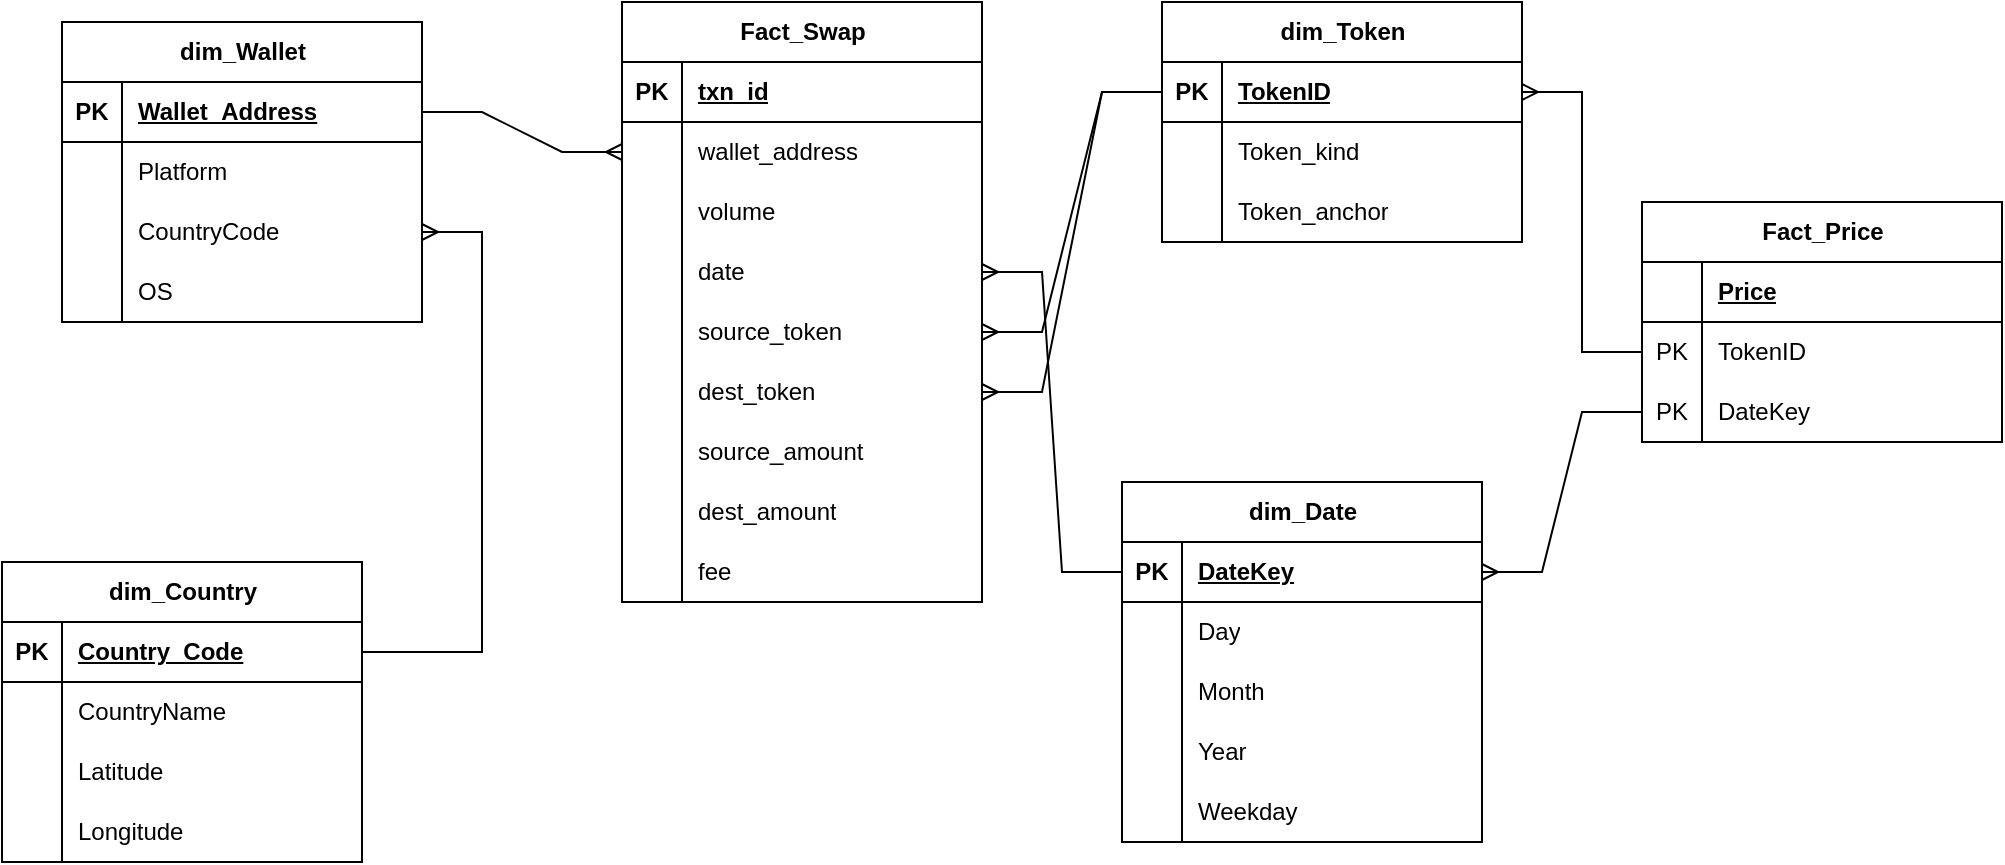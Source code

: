 <mxfile version="21.3.7" type="device">
  <diagram name="Page-1" id="kIX7xA6wdpN7Qqb42lFt">
    <mxGraphModel dx="1571" dy="764" grid="1" gridSize="10" guides="1" tooltips="1" connect="1" arrows="1" fold="1" page="1" pageScale="1" pageWidth="1654" pageHeight="1169" math="0" shadow="0">
      <root>
        <mxCell id="0" />
        <mxCell id="1" parent="0" />
        <mxCell id="F_thi-N3U8nayroEL4NZ-16" value="Fact_Swap" style="shape=table;startSize=30;container=1;collapsible=1;childLayout=tableLayout;fixedRows=1;rowLines=0;fontStyle=1;align=center;resizeLast=1;html=1;" parent="1" vertex="1">
          <mxGeometry x="600" y="230" width="180" height="300" as="geometry" />
        </mxCell>
        <mxCell id="F_thi-N3U8nayroEL4NZ-17" value="" style="shape=tableRow;horizontal=0;startSize=0;swimlaneHead=0;swimlaneBody=0;fillColor=none;collapsible=0;dropTarget=0;points=[[0,0.5],[1,0.5]];portConstraint=eastwest;top=0;left=0;right=0;bottom=1;" parent="F_thi-N3U8nayroEL4NZ-16" vertex="1">
          <mxGeometry y="30" width="180" height="30" as="geometry" />
        </mxCell>
        <mxCell id="F_thi-N3U8nayroEL4NZ-18" value="PK" style="shape=partialRectangle;connectable=0;fillColor=none;top=0;left=0;bottom=0;right=0;fontStyle=1;overflow=hidden;whiteSpace=wrap;html=1;" parent="F_thi-N3U8nayroEL4NZ-17" vertex="1">
          <mxGeometry width="30" height="30" as="geometry">
            <mxRectangle width="30" height="30" as="alternateBounds" />
          </mxGeometry>
        </mxCell>
        <mxCell id="F_thi-N3U8nayroEL4NZ-19" value="txn_id" style="shape=partialRectangle;connectable=0;fillColor=none;top=0;left=0;bottom=0;right=0;align=left;spacingLeft=6;fontStyle=5;overflow=hidden;whiteSpace=wrap;html=1;" parent="F_thi-N3U8nayroEL4NZ-17" vertex="1">
          <mxGeometry x="30" width="150" height="30" as="geometry">
            <mxRectangle width="150" height="30" as="alternateBounds" />
          </mxGeometry>
        </mxCell>
        <mxCell id="F_thi-N3U8nayroEL4NZ-106" value="" style="shape=tableRow;horizontal=0;startSize=0;swimlaneHead=0;swimlaneBody=0;fillColor=none;collapsible=0;dropTarget=0;points=[[0,0.5],[1,0.5]];portConstraint=eastwest;top=0;left=0;right=0;bottom=0;" parent="F_thi-N3U8nayroEL4NZ-16" vertex="1">
          <mxGeometry y="60" width="180" height="30" as="geometry" />
        </mxCell>
        <mxCell id="F_thi-N3U8nayroEL4NZ-107" value="" style="shape=partialRectangle;connectable=0;fillColor=none;top=0;left=0;bottom=0;right=0;editable=1;overflow=hidden;whiteSpace=wrap;html=1;" parent="F_thi-N3U8nayroEL4NZ-106" vertex="1">
          <mxGeometry width="30" height="30" as="geometry">
            <mxRectangle width="30" height="30" as="alternateBounds" />
          </mxGeometry>
        </mxCell>
        <mxCell id="F_thi-N3U8nayroEL4NZ-108" value="wallet_address" style="shape=partialRectangle;connectable=0;fillColor=none;top=0;left=0;bottom=0;right=0;align=left;spacingLeft=6;overflow=hidden;whiteSpace=wrap;html=1;" parent="F_thi-N3U8nayroEL4NZ-106" vertex="1">
          <mxGeometry x="30" width="150" height="30" as="geometry">
            <mxRectangle width="150" height="30" as="alternateBounds" />
          </mxGeometry>
        </mxCell>
        <mxCell id="F_thi-N3U8nayroEL4NZ-100" value="" style="shape=tableRow;horizontal=0;startSize=0;swimlaneHead=0;swimlaneBody=0;fillColor=none;collapsible=0;dropTarget=0;points=[[0,0.5],[1,0.5]];portConstraint=eastwest;top=0;left=0;right=0;bottom=0;" parent="F_thi-N3U8nayroEL4NZ-16" vertex="1">
          <mxGeometry y="90" width="180" height="30" as="geometry" />
        </mxCell>
        <mxCell id="F_thi-N3U8nayroEL4NZ-101" value="" style="shape=partialRectangle;connectable=0;fillColor=none;top=0;left=0;bottom=0;right=0;editable=1;overflow=hidden;whiteSpace=wrap;html=1;" parent="F_thi-N3U8nayroEL4NZ-100" vertex="1">
          <mxGeometry width="30" height="30" as="geometry">
            <mxRectangle width="30" height="30" as="alternateBounds" />
          </mxGeometry>
        </mxCell>
        <mxCell id="F_thi-N3U8nayroEL4NZ-102" value="volume" style="shape=partialRectangle;connectable=0;fillColor=none;top=0;left=0;bottom=0;right=0;align=left;spacingLeft=6;overflow=hidden;whiteSpace=wrap;html=1;" parent="F_thi-N3U8nayroEL4NZ-100" vertex="1">
          <mxGeometry x="30" width="150" height="30" as="geometry">
            <mxRectangle width="150" height="30" as="alternateBounds" />
          </mxGeometry>
        </mxCell>
        <mxCell id="F_thi-N3U8nayroEL4NZ-103" value="" style="shape=tableRow;horizontal=0;startSize=0;swimlaneHead=0;swimlaneBody=0;fillColor=none;collapsible=0;dropTarget=0;points=[[0,0.5],[1,0.5]];portConstraint=eastwest;top=0;left=0;right=0;bottom=0;" parent="F_thi-N3U8nayroEL4NZ-16" vertex="1">
          <mxGeometry y="120" width="180" height="30" as="geometry" />
        </mxCell>
        <mxCell id="F_thi-N3U8nayroEL4NZ-104" value="" style="shape=partialRectangle;connectable=0;fillColor=none;top=0;left=0;bottom=0;right=0;editable=1;overflow=hidden;whiteSpace=wrap;html=1;" parent="F_thi-N3U8nayroEL4NZ-103" vertex="1">
          <mxGeometry width="30" height="30" as="geometry">
            <mxRectangle width="30" height="30" as="alternateBounds" />
          </mxGeometry>
        </mxCell>
        <mxCell id="F_thi-N3U8nayroEL4NZ-105" value="date" style="shape=partialRectangle;connectable=0;fillColor=none;top=0;left=0;bottom=0;right=0;align=left;spacingLeft=6;overflow=hidden;whiteSpace=wrap;html=1;" parent="F_thi-N3U8nayroEL4NZ-103" vertex="1">
          <mxGeometry x="30" width="150" height="30" as="geometry">
            <mxRectangle width="150" height="30" as="alternateBounds" />
          </mxGeometry>
        </mxCell>
        <mxCell id="F_thi-N3U8nayroEL4NZ-20" value="" style="shape=tableRow;horizontal=0;startSize=0;swimlaneHead=0;swimlaneBody=0;fillColor=none;collapsible=0;dropTarget=0;points=[[0,0.5],[1,0.5]];portConstraint=eastwest;top=0;left=0;right=0;bottom=0;" parent="F_thi-N3U8nayroEL4NZ-16" vertex="1">
          <mxGeometry y="150" width="180" height="30" as="geometry" />
        </mxCell>
        <mxCell id="F_thi-N3U8nayroEL4NZ-21" value="" style="shape=partialRectangle;connectable=0;fillColor=none;top=0;left=0;bottom=0;right=0;editable=1;overflow=hidden;whiteSpace=wrap;html=1;" parent="F_thi-N3U8nayroEL4NZ-20" vertex="1">
          <mxGeometry width="30" height="30" as="geometry">
            <mxRectangle width="30" height="30" as="alternateBounds" />
          </mxGeometry>
        </mxCell>
        <mxCell id="F_thi-N3U8nayroEL4NZ-22" value="source_token" style="shape=partialRectangle;connectable=0;fillColor=none;top=0;left=0;bottom=0;right=0;align=left;spacingLeft=6;overflow=hidden;whiteSpace=wrap;html=1;" parent="F_thi-N3U8nayroEL4NZ-20" vertex="1">
          <mxGeometry x="30" width="150" height="30" as="geometry">
            <mxRectangle width="150" height="30" as="alternateBounds" />
          </mxGeometry>
        </mxCell>
        <mxCell id="F_thi-N3U8nayroEL4NZ-23" value="" style="shape=tableRow;horizontal=0;startSize=0;swimlaneHead=0;swimlaneBody=0;fillColor=none;collapsible=0;dropTarget=0;points=[[0,0.5],[1,0.5]];portConstraint=eastwest;top=0;left=0;right=0;bottom=0;" parent="F_thi-N3U8nayroEL4NZ-16" vertex="1">
          <mxGeometry y="180" width="180" height="30" as="geometry" />
        </mxCell>
        <mxCell id="F_thi-N3U8nayroEL4NZ-24" value="" style="shape=partialRectangle;connectable=0;fillColor=none;top=0;left=0;bottom=0;right=0;editable=1;overflow=hidden;whiteSpace=wrap;html=1;" parent="F_thi-N3U8nayroEL4NZ-23" vertex="1">
          <mxGeometry width="30" height="30" as="geometry">
            <mxRectangle width="30" height="30" as="alternateBounds" />
          </mxGeometry>
        </mxCell>
        <mxCell id="F_thi-N3U8nayroEL4NZ-25" value="dest_token" style="shape=partialRectangle;connectable=0;fillColor=none;top=0;left=0;bottom=0;right=0;align=left;spacingLeft=6;overflow=hidden;whiteSpace=wrap;html=1;" parent="F_thi-N3U8nayroEL4NZ-23" vertex="1">
          <mxGeometry x="30" width="150" height="30" as="geometry">
            <mxRectangle width="150" height="30" as="alternateBounds" />
          </mxGeometry>
        </mxCell>
        <mxCell id="F_thi-N3U8nayroEL4NZ-26" value="" style="shape=tableRow;horizontal=0;startSize=0;swimlaneHead=0;swimlaneBody=0;fillColor=none;collapsible=0;dropTarget=0;points=[[0,0.5],[1,0.5]];portConstraint=eastwest;top=0;left=0;right=0;bottom=0;" parent="F_thi-N3U8nayroEL4NZ-16" vertex="1">
          <mxGeometry y="210" width="180" height="30" as="geometry" />
        </mxCell>
        <mxCell id="F_thi-N3U8nayroEL4NZ-27" value="" style="shape=partialRectangle;connectable=0;fillColor=none;top=0;left=0;bottom=0;right=0;editable=1;overflow=hidden;whiteSpace=wrap;html=1;" parent="F_thi-N3U8nayroEL4NZ-26" vertex="1">
          <mxGeometry width="30" height="30" as="geometry">
            <mxRectangle width="30" height="30" as="alternateBounds" />
          </mxGeometry>
        </mxCell>
        <mxCell id="F_thi-N3U8nayroEL4NZ-28" value="source_amount" style="shape=partialRectangle;connectable=0;fillColor=none;top=0;left=0;bottom=0;right=0;align=left;spacingLeft=6;overflow=hidden;whiteSpace=wrap;html=1;" parent="F_thi-N3U8nayroEL4NZ-26" vertex="1">
          <mxGeometry x="30" width="150" height="30" as="geometry">
            <mxRectangle width="150" height="30" as="alternateBounds" />
          </mxGeometry>
        </mxCell>
        <mxCell id="F_thi-N3U8nayroEL4NZ-97" value="" style="shape=tableRow;horizontal=0;startSize=0;swimlaneHead=0;swimlaneBody=0;fillColor=none;collapsible=0;dropTarget=0;points=[[0,0.5],[1,0.5]];portConstraint=eastwest;top=0;left=0;right=0;bottom=0;" parent="F_thi-N3U8nayroEL4NZ-16" vertex="1">
          <mxGeometry y="240" width="180" height="30" as="geometry" />
        </mxCell>
        <mxCell id="F_thi-N3U8nayroEL4NZ-98" value="" style="shape=partialRectangle;connectable=0;fillColor=none;top=0;left=0;bottom=0;right=0;editable=1;overflow=hidden;whiteSpace=wrap;html=1;" parent="F_thi-N3U8nayroEL4NZ-97" vertex="1">
          <mxGeometry width="30" height="30" as="geometry">
            <mxRectangle width="30" height="30" as="alternateBounds" />
          </mxGeometry>
        </mxCell>
        <mxCell id="F_thi-N3U8nayroEL4NZ-99" value="dest_amount" style="shape=partialRectangle;connectable=0;fillColor=none;top=0;left=0;bottom=0;right=0;align=left;spacingLeft=6;overflow=hidden;whiteSpace=wrap;html=1;" parent="F_thi-N3U8nayroEL4NZ-97" vertex="1">
          <mxGeometry x="30" width="150" height="30" as="geometry">
            <mxRectangle width="150" height="30" as="alternateBounds" />
          </mxGeometry>
        </mxCell>
        <mxCell id="BnW8URiAsEnmIbUdbQsL-1" value="" style="shape=tableRow;horizontal=0;startSize=0;swimlaneHead=0;swimlaneBody=0;fillColor=none;collapsible=0;dropTarget=0;points=[[0,0.5],[1,0.5]];portConstraint=eastwest;top=0;left=0;right=0;bottom=0;" vertex="1" parent="F_thi-N3U8nayroEL4NZ-16">
          <mxGeometry y="270" width="180" height="30" as="geometry" />
        </mxCell>
        <mxCell id="BnW8URiAsEnmIbUdbQsL-2" value="" style="shape=partialRectangle;connectable=0;fillColor=none;top=0;left=0;bottom=0;right=0;editable=1;overflow=hidden;whiteSpace=wrap;html=1;" vertex="1" parent="BnW8URiAsEnmIbUdbQsL-1">
          <mxGeometry width="30" height="30" as="geometry">
            <mxRectangle width="30" height="30" as="alternateBounds" />
          </mxGeometry>
        </mxCell>
        <mxCell id="BnW8URiAsEnmIbUdbQsL-3" value="fee" style="shape=partialRectangle;connectable=0;fillColor=none;top=0;left=0;bottom=0;right=0;align=left;spacingLeft=6;overflow=hidden;whiteSpace=wrap;html=1;" vertex="1" parent="BnW8URiAsEnmIbUdbQsL-1">
          <mxGeometry x="30" width="150" height="30" as="geometry">
            <mxRectangle width="150" height="30" as="alternateBounds" />
          </mxGeometry>
        </mxCell>
        <mxCell id="F_thi-N3U8nayroEL4NZ-29" value="Fact_Price" style="shape=table;startSize=30;container=1;collapsible=1;childLayout=tableLayout;fixedRows=1;rowLines=0;fontStyle=1;align=center;resizeLast=1;html=1;" parent="1" vertex="1">
          <mxGeometry x="1110" y="330" width="180" height="120" as="geometry" />
        </mxCell>
        <mxCell id="F_thi-N3U8nayroEL4NZ-30" value="" style="shape=tableRow;horizontal=0;startSize=0;swimlaneHead=0;swimlaneBody=0;fillColor=none;collapsible=0;dropTarget=0;points=[[0,0.5],[1,0.5]];portConstraint=eastwest;top=0;left=0;right=0;bottom=1;" parent="F_thi-N3U8nayroEL4NZ-29" vertex="1">
          <mxGeometry y="30" width="180" height="30" as="geometry" />
        </mxCell>
        <mxCell id="F_thi-N3U8nayroEL4NZ-31" value="" style="shape=partialRectangle;connectable=0;fillColor=none;top=0;left=0;bottom=0;right=0;fontStyle=1;overflow=hidden;whiteSpace=wrap;html=1;" parent="F_thi-N3U8nayroEL4NZ-30" vertex="1">
          <mxGeometry width="30" height="30" as="geometry">
            <mxRectangle width="30" height="30" as="alternateBounds" />
          </mxGeometry>
        </mxCell>
        <mxCell id="F_thi-N3U8nayroEL4NZ-32" value="Price" style="shape=partialRectangle;connectable=0;fillColor=none;top=0;left=0;bottom=0;right=0;align=left;spacingLeft=6;fontStyle=5;overflow=hidden;whiteSpace=wrap;html=1;" parent="F_thi-N3U8nayroEL4NZ-30" vertex="1">
          <mxGeometry x="30" width="150" height="30" as="geometry">
            <mxRectangle width="150" height="30" as="alternateBounds" />
          </mxGeometry>
        </mxCell>
        <mxCell id="F_thi-N3U8nayroEL4NZ-33" value="" style="shape=tableRow;horizontal=0;startSize=0;swimlaneHead=0;swimlaneBody=0;fillColor=none;collapsible=0;dropTarget=0;points=[[0,0.5],[1,0.5]];portConstraint=eastwest;top=0;left=0;right=0;bottom=0;" parent="F_thi-N3U8nayroEL4NZ-29" vertex="1">
          <mxGeometry y="60" width="180" height="30" as="geometry" />
        </mxCell>
        <mxCell id="F_thi-N3U8nayroEL4NZ-34" value="PK" style="shape=partialRectangle;connectable=0;fillColor=none;top=0;left=0;bottom=0;right=0;editable=1;overflow=hidden;whiteSpace=wrap;html=1;" parent="F_thi-N3U8nayroEL4NZ-33" vertex="1">
          <mxGeometry width="30" height="30" as="geometry">
            <mxRectangle width="30" height="30" as="alternateBounds" />
          </mxGeometry>
        </mxCell>
        <mxCell id="F_thi-N3U8nayroEL4NZ-35" value="TokenID" style="shape=partialRectangle;connectable=0;fillColor=none;top=0;left=0;bottom=0;right=0;align=left;spacingLeft=6;overflow=hidden;whiteSpace=wrap;html=1;" parent="F_thi-N3U8nayroEL4NZ-33" vertex="1">
          <mxGeometry x="30" width="150" height="30" as="geometry">
            <mxRectangle width="150" height="30" as="alternateBounds" />
          </mxGeometry>
        </mxCell>
        <mxCell id="F_thi-N3U8nayroEL4NZ-36" value="" style="shape=tableRow;horizontal=0;startSize=0;swimlaneHead=0;swimlaneBody=0;fillColor=none;collapsible=0;dropTarget=0;points=[[0,0.5],[1,0.5]];portConstraint=eastwest;top=0;left=0;right=0;bottom=0;" parent="F_thi-N3U8nayroEL4NZ-29" vertex="1">
          <mxGeometry y="90" width="180" height="30" as="geometry" />
        </mxCell>
        <mxCell id="F_thi-N3U8nayroEL4NZ-37" value="PK" style="shape=partialRectangle;connectable=0;fillColor=none;top=0;left=0;bottom=0;right=0;editable=1;overflow=hidden;whiteSpace=wrap;html=1;" parent="F_thi-N3U8nayroEL4NZ-36" vertex="1">
          <mxGeometry width="30" height="30" as="geometry">
            <mxRectangle width="30" height="30" as="alternateBounds" />
          </mxGeometry>
        </mxCell>
        <mxCell id="F_thi-N3U8nayroEL4NZ-38" value="DateKey" style="shape=partialRectangle;connectable=0;fillColor=none;top=0;left=0;bottom=0;right=0;align=left;spacingLeft=6;overflow=hidden;whiteSpace=wrap;html=1;" parent="F_thi-N3U8nayroEL4NZ-36" vertex="1">
          <mxGeometry x="30" width="150" height="30" as="geometry">
            <mxRectangle width="150" height="30" as="alternateBounds" />
          </mxGeometry>
        </mxCell>
        <mxCell id="F_thi-N3U8nayroEL4NZ-42" value="dim_Wallet" style="shape=table;startSize=30;container=1;collapsible=1;childLayout=tableLayout;fixedRows=1;rowLines=0;fontStyle=1;align=center;resizeLast=1;html=1;" parent="1" vertex="1">
          <mxGeometry x="320" y="240" width="180" height="150" as="geometry" />
        </mxCell>
        <mxCell id="F_thi-N3U8nayroEL4NZ-43" value="" style="shape=tableRow;horizontal=0;startSize=0;swimlaneHead=0;swimlaneBody=0;fillColor=none;collapsible=0;dropTarget=0;points=[[0,0.5],[1,0.5]];portConstraint=eastwest;top=0;left=0;right=0;bottom=1;" parent="F_thi-N3U8nayroEL4NZ-42" vertex="1">
          <mxGeometry y="30" width="180" height="30" as="geometry" />
        </mxCell>
        <mxCell id="F_thi-N3U8nayroEL4NZ-44" value="PK" style="shape=partialRectangle;connectable=0;fillColor=none;top=0;left=0;bottom=0;right=0;fontStyle=1;overflow=hidden;whiteSpace=wrap;html=1;" parent="F_thi-N3U8nayroEL4NZ-43" vertex="1">
          <mxGeometry width="30" height="30" as="geometry">
            <mxRectangle width="30" height="30" as="alternateBounds" />
          </mxGeometry>
        </mxCell>
        <mxCell id="F_thi-N3U8nayroEL4NZ-45" value="Wallet_Address" style="shape=partialRectangle;connectable=0;fillColor=none;top=0;left=0;bottom=0;right=0;align=left;spacingLeft=6;fontStyle=5;overflow=hidden;whiteSpace=wrap;html=1;" parent="F_thi-N3U8nayroEL4NZ-43" vertex="1">
          <mxGeometry x="30" width="150" height="30" as="geometry">
            <mxRectangle width="150" height="30" as="alternateBounds" />
          </mxGeometry>
        </mxCell>
        <mxCell id="F_thi-N3U8nayroEL4NZ-46" value="" style="shape=tableRow;horizontal=0;startSize=0;swimlaneHead=0;swimlaneBody=0;fillColor=none;collapsible=0;dropTarget=0;points=[[0,0.5],[1,0.5]];portConstraint=eastwest;top=0;left=0;right=0;bottom=0;" parent="F_thi-N3U8nayroEL4NZ-42" vertex="1">
          <mxGeometry y="60" width="180" height="30" as="geometry" />
        </mxCell>
        <mxCell id="F_thi-N3U8nayroEL4NZ-47" value="" style="shape=partialRectangle;connectable=0;fillColor=none;top=0;left=0;bottom=0;right=0;editable=1;overflow=hidden;whiteSpace=wrap;html=1;" parent="F_thi-N3U8nayroEL4NZ-46" vertex="1">
          <mxGeometry width="30" height="30" as="geometry">
            <mxRectangle width="30" height="30" as="alternateBounds" />
          </mxGeometry>
        </mxCell>
        <mxCell id="F_thi-N3U8nayroEL4NZ-48" value="Platform" style="shape=partialRectangle;connectable=0;fillColor=none;top=0;left=0;bottom=0;right=0;align=left;spacingLeft=6;overflow=hidden;whiteSpace=wrap;html=1;" parent="F_thi-N3U8nayroEL4NZ-46" vertex="1">
          <mxGeometry x="30" width="150" height="30" as="geometry">
            <mxRectangle width="150" height="30" as="alternateBounds" />
          </mxGeometry>
        </mxCell>
        <mxCell id="F_thi-N3U8nayroEL4NZ-49" value="" style="shape=tableRow;horizontal=0;startSize=0;swimlaneHead=0;swimlaneBody=0;fillColor=none;collapsible=0;dropTarget=0;points=[[0,0.5],[1,0.5]];portConstraint=eastwest;top=0;left=0;right=0;bottom=0;" parent="F_thi-N3U8nayroEL4NZ-42" vertex="1">
          <mxGeometry y="90" width="180" height="30" as="geometry" />
        </mxCell>
        <mxCell id="F_thi-N3U8nayroEL4NZ-50" value="" style="shape=partialRectangle;connectable=0;fillColor=none;top=0;left=0;bottom=0;right=0;editable=1;overflow=hidden;whiteSpace=wrap;html=1;" parent="F_thi-N3U8nayroEL4NZ-49" vertex="1">
          <mxGeometry width="30" height="30" as="geometry">
            <mxRectangle width="30" height="30" as="alternateBounds" />
          </mxGeometry>
        </mxCell>
        <mxCell id="F_thi-N3U8nayroEL4NZ-51" value="CountryCode" style="shape=partialRectangle;connectable=0;fillColor=none;top=0;left=0;bottom=0;right=0;align=left;spacingLeft=6;overflow=hidden;whiteSpace=wrap;html=1;" parent="F_thi-N3U8nayroEL4NZ-49" vertex="1">
          <mxGeometry x="30" width="150" height="30" as="geometry">
            <mxRectangle width="150" height="30" as="alternateBounds" />
          </mxGeometry>
        </mxCell>
        <mxCell id="F_thi-N3U8nayroEL4NZ-52" value="" style="shape=tableRow;horizontal=0;startSize=0;swimlaneHead=0;swimlaneBody=0;fillColor=none;collapsible=0;dropTarget=0;points=[[0,0.5],[1,0.5]];portConstraint=eastwest;top=0;left=0;right=0;bottom=0;" parent="F_thi-N3U8nayroEL4NZ-42" vertex="1">
          <mxGeometry y="120" width="180" height="30" as="geometry" />
        </mxCell>
        <mxCell id="F_thi-N3U8nayroEL4NZ-53" value="" style="shape=partialRectangle;connectable=0;fillColor=none;top=0;left=0;bottom=0;right=0;editable=1;overflow=hidden;whiteSpace=wrap;html=1;" parent="F_thi-N3U8nayroEL4NZ-52" vertex="1">
          <mxGeometry width="30" height="30" as="geometry">
            <mxRectangle width="30" height="30" as="alternateBounds" />
          </mxGeometry>
        </mxCell>
        <mxCell id="F_thi-N3U8nayroEL4NZ-54" value="OS" style="shape=partialRectangle;connectable=0;fillColor=none;top=0;left=0;bottom=0;right=0;align=left;spacingLeft=6;overflow=hidden;whiteSpace=wrap;html=1;" parent="F_thi-N3U8nayroEL4NZ-52" vertex="1">
          <mxGeometry x="30" width="150" height="30" as="geometry">
            <mxRectangle width="150" height="30" as="alternateBounds" />
          </mxGeometry>
        </mxCell>
        <mxCell id="F_thi-N3U8nayroEL4NZ-55" value="dim_Date" style="shape=table;startSize=30;container=1;collapsible=1;childLayout=tableLayout;fixedRows=1;rowLines=0;fontStyle=1;align=center;resizeLast=1;html=1;" parent="1" vertex="1">
          <mxGeometry x="850" y="470" width="180" height="180" as="geometry" />
        </mxCell>
        <mxCell id="F_thi-N3U8nayroEL4NZ-56" value="" style="shape=tableRow;horizontal=0;startSize=0;swimlaneHead=0;swimlaneBody=0;fillColor=none;collapsible=0;dropTarget=0;points=[[0,0.5],[1,0.5]];portConstraint=eastwest;top=0;left=0;right=0;bottom=1;" parent="F_thi-N3U8nayroEL4NZ-55" vertex="1">
          <mxGeometry y="30" width="180" height="30" as="geometry" />
        </mxCell>
        <mxCell id="F_thi-N3U8nayroEL4NZ-57" value="PK" style="shape=partialRectangle;connectable=0;fillColor=none;top=0;left=0;bottom=0;right=0;fontStyle=1;overflow=hidden;whiteSpace=wrap;html=1;" parent="F_thi-N3U8nayroEL4NZ-56" vertex="1">
          <mxGeometry width="30" height="30" as="geometry">
            <mxRectangle width="30" height="30" as="alternateBounds" />
          </mxGeometry>
        </mxCell>
        <mxCell id="F_thi-N3U8nayroEL4NZ-58" value="DateKey" style="shape=partialRectangle;connectable=0;fillColor=none;top=0;left=0;bottom=0;right=0;align=left;spacingLeft=6;fontStyle=5;overflow=hidden;whiteSpace=wrap;html=1;" parent="F_thi-N3U8nayroEL4NZ-56" vertex="1">
          <mxGeometry x="30" width="150" height="30" as="geometry">
            <mxRectangle width="150" height="30" as="alternateBounds" />
          </mxGeometry>
        </mxCell>
        <mxCell id="F_thi-N3U8nayroEL4NZ-59" value="" style="shape=tableRow;horizontal=0;startSize=0;swimlaneHead=0;swimlaneBody=0;fillColor=none;collapsible=0;dropTarget=0;points=[[0,0.5],[1,0.5]];portConstraint=eastwest;top=0;left=0;right=0;bottom=0;" parent="F_thi-N3U8nayroEL4NZ-55" vertex="1">
          <mxGeometry y="60" width="180" height="30" as="geometry" />
        </mxCell>
        <mxCell id="F_thi-N3U8nayroEL4NZ-60" value="" style="shape=partialRectangle;connectable=0;fillColor=none;top=0;left=0;bottom=0;right=0;editable=1;overflow=hidden;whiteSpace=wrap;html=1;" parent="F_thi-N3U8nayroEL4NZ-59" vertex="1">
          <mxGeometry width="30" height="30" as="geometry">
            <mxRectangle width="30" height="30" as="alternateBounds" />
          </mxGeometry>
        </mxCell>
        <mxCell id="F_thi-N3U8nayroEL4NZ-61" value="Day" style="shape=partialRectangle;connectable=0;fillColor=none;top=0;left=0;bottom=0;right=0;align=left;spacingLeft=6;overflow=hidden;whiteSpace=wrap;html=1;" parent="F_thi-N3U8nayroEL4NZ-59" vertex="1">
          <mxGeometry x="30" width="150" height="30" as="geometry">
            <mxRectangle width="150" height="30" as="alternateBounds" />
          </mxGeometry>
        </mxCell>
        <mxCell id="F_thi-N3U8nayroEL4NZ-62" value="" style="shape=tableRow;horizontal=0;startSize=0;swimlaneHead=0;swimlaneBody=0;fillColor=none;collapsible=0;dropTarget=0;points=[[0,0.5],[1,0.5]];portConstraint=eastwest;top=0;left=0;right=0;bottom=0;" parent="F_thi-N3U8nayroEL4NZ-55" vertex="1">
          <mxGeometry y="90" width="180" height="30" as="geometry" />
        </mxCell>
        <mxCell id="F_thi-N3U8nayroEL4NZ-63" value="" style="shape=partialRectangle;connectable=0;fillColor=none;top=0;left=0;bottom=0;right=0;editable=1;overflow=hidden;whiteSpace=wrap;html=1;" parent="F_thi-N3U8nayroEL4NZ-62" vertex="1">
          <mxGeometry width="30" height="30" as="geometry">
            <mxRectangle width="30" height="30" as="alternateBounds" />
          </mxGeometry>
        </mxCell>
        <mxCell id="F_thi-N3U8nayroEL4NZ-64" value="Month" style="shape=partialRectangle;connectable=0;fillColor=none;top=0;left=0;bottom=0;right=0;align=left;spacingLeft=6;overflow=hidden;whiteSpace=wrap;html=1;" parent="F_thi-N3U8nayroEL4NZ-62" vertex="1">
          <mxGeometry x="30" width="150" height="30" as="geometry">
            <mxRectangle width="150" height="30" as="alternateBounds" />
          </mxGeometry>
        </mxCell>
        <mxCell id="F_thi-N3U8nayroEL4NZ-65" value="" style="shape=tableRow;horizontal=0;startSize=0;swimlaneHead=0;swimlaneBody=0;fillColor=none;collapsible=0;dropTarget=0;points=[[0,0.5],[1,0.5]];portConstraint=eastwest;top=0;left=0;right=0;bottom=0;" parent="F_thi-N3U8nayroEL4NZ-55" vertex="1">
          <mxGeometry y="120" width="180" height="30" as="geometry" />
        </mxCell>
        <mxCell id="F_thi-N3U8nayroEL4NZ-66" value="" style="shape=partialRectangle;connectable=0;fillColor=none;top=0;left=0;bottom=0;right=0;editable=1;overflow=hidden;whiteSpace=wrap;html=1;" parent="F_thi-N3U8nayroEL4NZ-65" vertex="1">
          <mxGeometry width="30" height="30" as="geometry">
            <mxRectangle width="30" height="30" as="alternateBounds" />
          </mxGeometry>
        </mxCell>
        <mxCell id="F_thi-N3U8nayroEL4NZ-67" value="Year" style="shape=partialRectangle;connectable=0;fillColor=none;top=0;left=0;bottom=0;right=0;align=left;spacingLeft=6;overflow=hidden;whiteSpace=wrap;html=1;" parent="F_thi-N3U8nayroEL4NZ-65" vertex="1">
          <mxGeometry x="30" width="150" height="30" as="geometry">
            <mxRectangle width="150" height="30" as="alternateBounds" />
          </mxGeometry>
        </mxCell>
        <mxCell id="F_thi-N3U8nayroEL4NZ-81" value="" style="shape=tableRow;horizontal=0;startSize=0;swimlaneHead=0;swimlaneBody=0;fillColor=none;collapsible=0;dropTarget=0;points=[[0,0.5],[1,0.5]];portConstraint=eastwest;top=0;left=0;right=0;bottom=0;" parent="F_thi-N3U8nayroEL4NZ-55" vertex="1">
          <mxGeometry y="150" width="180" height="30" as="geometry" />
        </mxCell>
        <mxCell id="F_thi-N3U8nayroEL4NZ-82" value="" style="shape=partialRectangle;connectable=0;fillColor=none;top=0;left=0;bottom=0;right=0;editable=1;overflow=hidden;whiteSpace=wrap;html=1;" parent="F_thi-N3U8nayroEL4NZ-81" vertex="1">
          <mxGeometry width="30" height="30" as="geometry">
            <mxRectangle width="30" height="30" as="alternateBounds" />
          </mxGeometry>
        </mxCell>
        <mxCell id="F_thi-N3U8nayroEL4NZ-83" value="Weekday" style="shape=partialRectangle;connectable=0;fillColor=none;top=0;left=0;bottom=0;right=0;align=left;spacingLeft=6;overflow=hidden;whiteSpace=wrap;html=1;" parent="F_thi-N3U8nayroEL4NZ-81" vertex="1">
          <mxGeometry x="30" width="150" height="30" as="geometry">
            <mxRectangle width="150" height="30" as="alternateBounds" />
          </mxGeometry>
        </mxCell>
        <mxCell id="F_thi-N3U8nayroEL4NZ-68" value="dim_Token" style="shape=table;startSize=30;container=1;collapsible=1;childLayout=tableLayout;fixedRows=1;rowLines=0;fontStyle=1;align=center;resizeLast=1;html=1;" parent="1" vertex="1">
          <mxGeometry x="870" y="230" width="180" height="120" as="geometry" />
        </mxCell>
        <mxCell id="F_thi-N3U8nayroEL4NZ-69" value="" style="shape=tableRow;horizontal=0;startSize=0;swimlaneHead=0;swimlaneBody=0;fillColor=none;collapsible=0;dropTarget=0;points=[[0,0.5],[1,0.5]];portConstraint=eastwest;top=0;left=0;right=0;bottom=1;" parent="F_thi-N3U8nayroEL4NZ-68" vertex="1">
          <mxGeometry y="30" width="180" height="30" as="geometry" />
        </mxCell>
        <mxCell id="F_thi-N3U8nayroEL4NZ-70" value="PK" style="shape=partialRectangle;connectable=0;fillColor=none;top=0;left=0;bottom=0;right=0;fontStyle=1;overflow=hidden;whiteSpace=wrap;html=1;" parent="F_thi-N3U8nayroEL4NZ-69" vertex="1">
          <mxGeometry width="30" height="30" as="geometry">
            <mxRectangle width="30" height="30" as="alternateBounds" />
          </mxGeometry>
        </mxCell>
        <mxCell id="F_thi-N3U8nayroEL4NZ-71" value="TokenID" style="shape=partialRectangle;connectable=0;fillColor=none;top=0;left=0;bottom=0;right=0;align=left;spacingLeft=6;fontStyle=5;overflow=hidden;whiteSpace=wrap;html=1;" parent="F_thi-N3U8nayroEL4NZ-69" vertex="1">
          <mxGeometry x="30" width="150" height="30" as="geometry">
            <mxRectangle width="150" height="30" as="alternateBounds" />
          </mxGeometry>
        </mxCell>
        <mxCell id="F_thi-N3U8nayroEL4NZ-72" value="" style="shape=tableRow;horizontal=0;startSize=0;swimlaneHead=0;swimlaneBody=0;fillColor=none;collapsible=0;dropTarget=0;points=[[0,0.5],[1,0.5]];portConstraint=eastwest;top=0;left=0;right=0;bottom=0;" parent="F_thi-N3U8nayroEL4NZ-68" vertex="1">
          <mxGeometry y="60" width="180" height="30" as="geometry" />
        </mxCell>
        <mxCell id="F_thi-N3U8nayroEL4NZ-73" value="" style="shape=partialRectangle;connectable=0;fillColor=none;top=0;left=0;bottom=0;right=0;editable=1;overflow=hidden;whiteSpace=wrap;html=1;" parent="F_thi-N3U8nayroEL4NZ-72" vertex="1">
          <mxGeometry width="30" height="30" as="geometry">
            <mxRectangle width="30" height="30" as="alternateBounds" />
          </mxGeometry>
        </mxCell>
        <mxCell id="F_thi-N3U8nayroEL4NZ-74" value="Token_kind" style="shape=partialRectangle;connectable=0;fillColor=none;top=0;left=0;bottom=0;right=0;align=left;spacingLeft=6;overflow=hidden;whiteSpace=wrap;html=1;" parent="F_thi-N3U8nayroEL4NZ-72" vertex="1">
          <mxGeometry x="30" width="150" height="30" as="geometry">
            <mxRectangle width="150" height="30" as="alternateBounds" />
          </mxGeometry>
        </mxCell>
        <mxCell id="F_thi-N3U8nayroEL4NZ-75" value="" style="shape=tableRow;horizontal=0;startSize=0;swimlaneHead=0;swimlaneBody=0;fillColor=none;collapsible=0;dropTarget=0;points=[[0,0.5],[1,0.5]];portConstraint=eastwest;top=0;left=0;right=0;bottom=0;" parent="F_thi-N3U8nayroEL4NZ-68" vertex="1">
          <mxGeometry y="90" width="180" height="30" as="geometry" />
        </mxCell>
        <mxCell id="F_thi-N3U8nayroEL4NZ-76" value="" style="shape=partialRectangle;connectable=0;fillColor=none;top=0;left=0;bottom=0;right=0;editable=1;overflow=hidden;whiteSpace=wrap;html=1;" parent="F_thi-N3U8nayroEL4NZ-75" vertex="1">
          <mxGeometry width="30" height="30" as="geometry">
            <mxRectangle width="30" height="30" as="alternateBounds" />
          </mxGeometry>
        </mxCell>
        <mxCell id="F_thi-N3U8nayroEL4NZ-77" value="Token_anchor" style="shape=partialRectangle;connectable=0;fillColor=none;top=0;left=0;bottom=0;right=0;align=left;spacingLeft=6;overflow=hidden;whiteSpace=wrap;html=1;" parent="F_thi-N3U8nayroEL4NZ-75" vertex="1">
          <mxGeometry x="30" width="150" height="30" as="geometry">
            <mxRectangle width="150" height="30" as="alternateBounds" />
          </mxGeometry>
        </mxCell>
        <mxCell id="F_thi-N3U8nayroEL4NZ-84" value="dim_Country" style="shape=table;startSize=30;container=1;collapsible=1;childLayout=tableLayout;fixedRows=1;rowLines=0;fontStyle=1;align=center;resizeLast=1;html=1;" parent="1" vertex="1">
          <mxGeometry x="290" y="510" width="180" height="150" as="geometry" />
        </mxCell>
        <mxCell id="F_thi-N3U8nayroEL4NZ-85" value="" style="shape=tableRow;horizontal=0;startSize=0;swimlaneHead=0;swimlaneBody=0;fillColor=none;collapsible=0;dropTarget=0;points=[[0,0.5],[1,0.5]];portConstraint=eastwest;top=0;left=0;right=0;bottom=1;" parent="F_thi-N3U8nayroEL4NZ-84" vertex="1">
          <mxGeometry y="30" width="180" height="30" as="geometry" />
        </mxCell>
        <mxCell id="F_thi-N3U8nayroEL4NZ-86" value="PK" style="shape=partialRectangle;connectable=0;fillColor=none;top=0;left=0;bottom=0;right=0;fontStyle=1;overflow=hidden;whiteSpace=wrap;html=1;" parent="F_thi-N3U8nayroEL4NZ-85" vertex="1">
          <mxGeometry width="30" height="30" as="geometry">
            <mxRectangle width="30" height="30" as="alternateBounds" />
          </mxGeometry>
        </mxCell>
        <mxCell id="F_thi-N3U8nayroEL4NZ-87" value="Country_Code" style="shape=partialRectangle;connectable=0;fillColor=none;top=0;left=0;bottom=0;right=0;align=left;spacingLeft=6;fontStyle=5;overflow=hidden;whiteSpace=wrap;html=1;" parent="F_thi-N3U8nayroEL4NZ-85" vertex="1">
          <mxGeometry x="30" width="150" height="30" as="geometry">
            <mxRectangle width="150" height="30" as="alternateBounds" />
          </mxGeometry>
        </mxCell>
        <mxCell id="F_thi-N3U8nayroEL4NZ-88" value="" style="shape=tableRow;horizontal=0;startSize=0;swimlaneHead=0;swimlaneBody=0;fillColor=none;collapsible=0;dropTarget=0;points=[[0,0.5],[1,0.5]];portConstraint=eastwest;top=0;left=0;right=0;bottom=0;" parent="F_thi-N3U8nayroEL4NZ-84" vertex="1">
          <mxGeometry y="60" width="180" height="30" as="geometry" />
        </mxCell>
        <mxCell id="F_thi-N3U8nayroEL4NZ-89" value="" style="shape=partialRectangle;connectable=0;fillColor=none;top=0;left=0;bottom=0;right=0;editable=1;overflow=hidden;whiteSpace=wrap;html=1;" parent="F_thi-N3U8nayroEL4NZ-88" vertex="1">
          <mxGeometry width="30" height="30" as="geometry">
            <mxRectangle width="30" height="30" as="alternateBounds" />
          </mxGeometry>
        </mxCell>
        <mxCell id="F_thi-N3U8nayroEL4NZ-90" value="CountryName" style="shape=partialRectangle;connectable=0;fillColor=none;top=0;left=0;bottom=0;right=0;align=left;spacingLeft=6;overflow=hidden;whiteSpace=wrap;html=1;" parent="F_thi-N3U8nayroEL4NZ-88" vertex="1">
          <mxGeometry x="30" width="150" height="30" as="geometry">
            <mxRectangle width="150" height="30" as="alternateBounds" />
          </mxGeometry>
        </mxCell>
        <mxCell id="F_thi-N3U8nayroEL4NZ-91" value="" style="shape=tableRow;horizontal=0;startSize=0;swimlaneHead=0;swimlaneBody=0;fillColor=none;collapsible=0;dropTarget=0;points=[[0,0.5],[1,0.5]];portConstraint=eastwest;top=0;left=0;right=0;bottom=0;" parent="F_thi-N3U8nayroEL4NZ-84" vertex="1">
          <mxGeometry y="90" width="180" height="30" as="geometry" />
        </mxCell>
        <mxCell id="F_thi-N3U8nayroEL4NZ-92" value="" style="shape=partialRectangle;connectable=0;fillColor=none;top=0;left=0;bottom=0;right=0;editable=1;overflow=hidden;whiteSpace=wrap;html=1;" parent="F_thi-N3U8nayroEL4NZ-91" vertex="1">
          <mxGeometry width="30" height="30" as="geometry">
            <mxRectangle width="30" height="30" as="alternateBounds" />
          </mxGeometry>
        </mxCell>
        <mxCell id="F_thi-N3U8nayroEL4NZ-93" value="Latitude" style="shape=partialRectangle;connectable=0;fillColor=none;top=0;left=0;bottom=0;right=0;align=left;spacingLeft=6;overflow=hidden;whiteSpace=wrap;html=1;" parent="F_thi-N3U8nayroEL4NZ-91" vertex="1">
          <mxGeometry x="30" width="150" height="30" as="geometry">
            <mxRectangle width="150" height="30" as="alternateBounds" />
          </mxGeometry>
        </mxCell>
        <mxCell id="F_thi-N3U8nayroEL4NZ-94" value="" style="shape=tableRow;horizontal=0;startSize=0;swimlaneHead=0;swimlaneBody=0;fillColor=none;collapsible=0;dropTarget=0;points=[[0,0.5],[1,0.5]];portConstraint=eastwest;top=0;left=0;right=0;bottom=0;" parent="F_thi-N3U8nayroEL4NZ-84" vertex="1">
          <mxGeometry y="120" width="180" height="30" as="geometry" />
        </mxCell>
        <mxCell id="F_thi-N3U8nayroEL4NZ-95" value="" style="shape=partialRectangle;connectable=0;fillColor=none;top=0;left=0;bottom=0;right=0;editable=1;overflow=hidden;whiteSpace=wrap;html=1;" parent="F_thi-N3U8nayroEL4NZ-94" vertex="1">
          <mxGeometry width="30" height="30" as="geometry">
            <mxRectangle width="30" height="30" as="alternateBounds" />
          </mxGeometry>
        </mxCell>
        <mxCell id="F_thi-N3U8nayroEL4NZ-96" value="Longitude" style="shape=partialRectangle;connectable=0;fillColor=none;top=0;left=0;bottom=0;right=0;align=left;spacingLeft=6;overflow=hidden;whiteSpace=wrap;html=1;" parent="F_thi-N3U8nayroEL4NZ-94" vertex="1">
          <mxGeometry x="30" width="150" height="30" as="geometry">
            <mxRectangle width="150" height="30" as="alternateBounds" />
          </mxGeometry>
        </mxCell>
        <mxCell id="F_thi-N3U8nayroEL4NZ-115" value="" style="edgeStyle=entityRelationEdgeStyle;fontSize=12;html=1;endArrow=ERmany;rounded=0;" parent="1" source="F_thi-N3U8nayroEL4NZ-43" target="F_thi-N3U8nayroEL4NZ-106" edge="1">
          <mxGeometry width="100" height="100" relative="1" as="geometry">
            <mxPoint x="350" y="600" as="sourcePoint" />
            <mxPoint x="170" y="530" as="targetPoint" />
          </mxGeometry>
        </mxCell>
        <mxCell id="F_thi-N3U8nayroEL4NZ-116" value="" style="edgeStyle=entityRelationEdgeStyle;fontSize=12;html=1;endArrow=ERmany;rounded=0;" parent="1" source="F_thi-N3U8nayroEL4NZ-56" target="F_thi-N3U8nayroEL4NZ-103" edge="1">
          <mxGeometry width="100" height="100" relative="1" as="geometry">
            <mxPoint x="370" y="615" as="sourcePoint" />
            <mxPoint x="480" y="605" as="targetPoint" />
          </mxGeometry>
        </mxCell>
        <mxCell id="F_thi-N3U8nayroEL4NZ-117" value="" style="edgeStyle=entityRelationEdgeStyle;fontSize=12;html=1;endArrow=ERmany;rounded=0;" parent="1" source="F_thi-N3U8nayroEL4NZ-69" target="F_thi-N3U8nayroEL4NZ-20" edge="1">
          <mxGeometry width="100" height="100" relative="1" as="geometry">
            <mxPoint x="380" y="625" as="sourcePoint" />
            <mxPoint x="490" y="615" as="targetPoint" />
          </mxGeometry>
        </mxCell>
        <mxCell id="F_thi-N3U8nayroEL4NZ-118" value="" style="edgeStyle=entityRelationEdgeStyle;fontSize=12;html=1;endArrow=ERmany;rounded=0;" parent="1" source="F_thi-N3U8nayroEL4NZ-69" target="F_thi-N3U8nayroEL4NZ-23" edge="1">
          <mxGeometry width="100" height="100" relative="1" as="geometry">
            <mxPoint x="390" y="635" as="sourcePoint" />
            <mxPoint x="500" y="625" as="targetPoint" />
          </mxGeometry>
        </mxCell>
        <mxCell id="F_thi-N3U8nayroEL4NZ-119" value="" style="edgeStyle=entityRelationEdgeStyle;fontSize=12;html=1;endArrow=ERmany;rounded=0;" parent="1" source="F_thi-N3U8nayroEL4NZ-85" target="F_thi-N3U8nayroEL4NZ-49" edge="1">
          <mxGeometry width="100" height="100" relative="1" as="geometry">
            <mxPoint x="400" y="645" as="sourcePoint" />
            <mxPoint x="510" y="635" as="targetPoint" />
          </mxGeometry>
        </mxCell>
        <mxCell id="F_thi-N3U8nayroEL4NZ-120" value="" style="edgeStyle=entityRelationEdgeStyle;fontSize=12;html=1;endArrow=ERmany;rounded=0;" parent="1" source="F_thi-N3U8nayroEL4NZ-36" target="F_thi-N3U8nayroEL4NZ-56" edge="1">
          <mxGeometry width="100" height="100" relative="1" as="geometry">
            <mxPoint x="410" y="655" as="sourcePoint" />
            <mxPoint x="520" y="645" as="targetPoint" />
          </mxGeometry>
        </mxCell>
        <mxCell id="F_thi-N3U8nayroEL4NZ-121" value="" style="edgeStyle=entityRelationEdgeStyle;fontSize=12;html=1;endArrow=ERmany;rounded=0;" parent="1" source="F_thi-N3U8nayroEL4NZ-33" target="F_thi-N3U8nayroEL4NZ-69" edge="1">
          <mxGeometry width="100" height="100" relative="1" as="geometry">
            <mxPoint x="420" y="665" as="sourcePoint" />
            <mxPoint x="530" y="655" as="targetPoint" />
          </mxGeometry>
        </mxCell>
      </root>
    </mxGraphModel>
  </diagram>
</mxfile>
